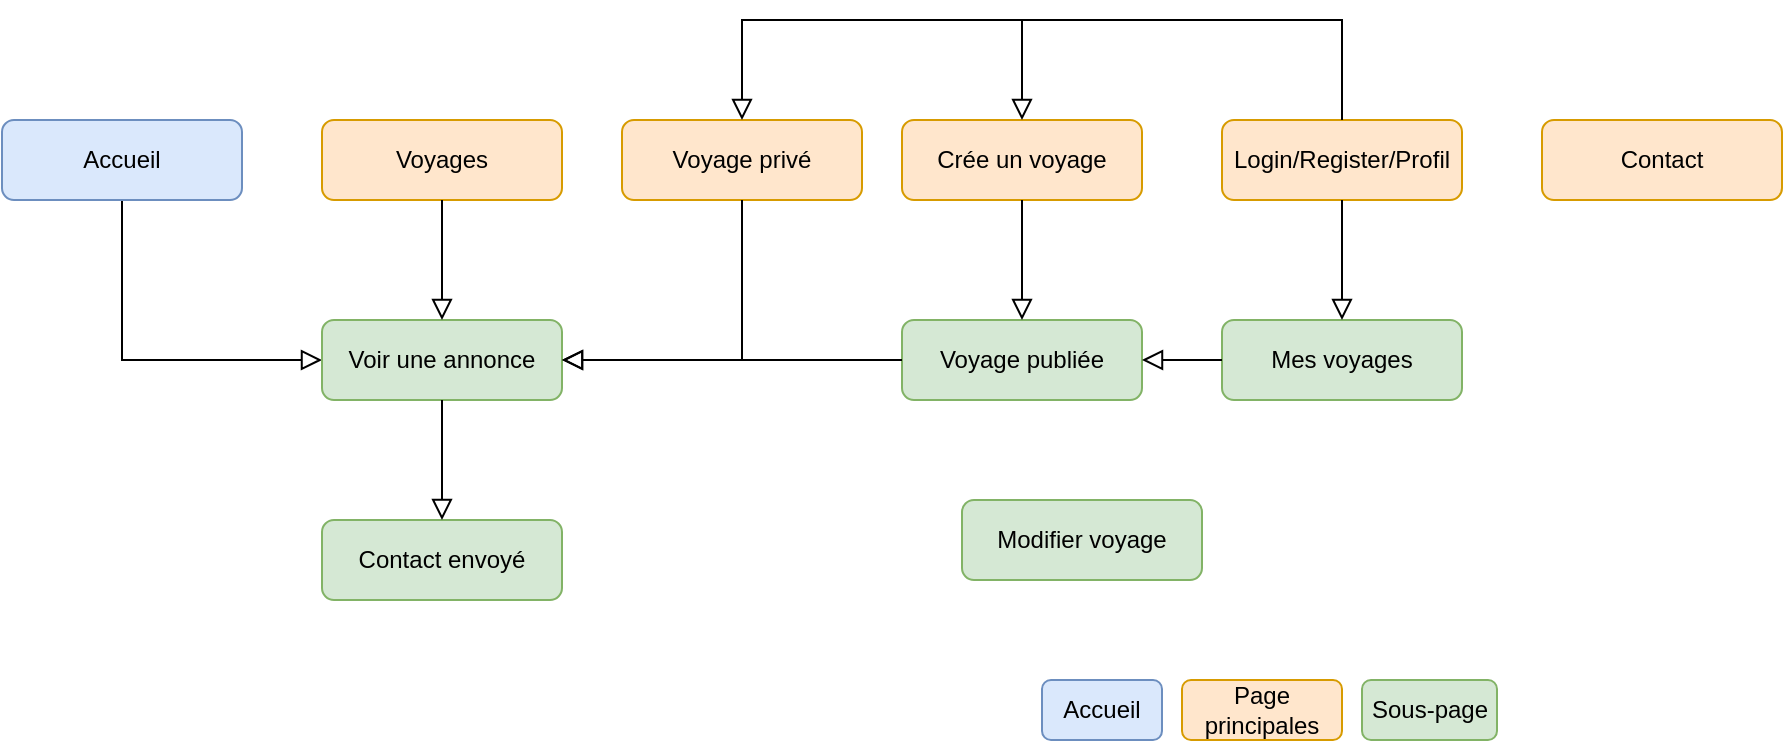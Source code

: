 <mxfile version="14.3.0" type="device"><diagram id="C5RBs43oDa-KdzZeNtuy" name="Page-1"><mxGraphModel dx="1422" dy="794" grid="1" gridSize="10" guides="1" tooltips="1" connect="1" arrows="1" fold="1" page="1" pageScale="1" pageWidth="827" pageHeight="1169" math="0" shadow="0"><root><mxCell id="WIyWlLk6GJQsqaUBKTNV-0"/><mxCell id="WIyWlLk6GJQsqaUBKTNV-1" parent="WIyWlLk6GJQsqaUBKTNV-0"/><mxCell id="WIyWlLk6GJQsqaUBKTNV-2" value="" style="rounded=0;html=1;jettySize=auto;orthogonalLoop=1;fontSize=11;endArrow=block;endFill=0;endSize=8;strokeWidth=1;shadow=0;labelBackgroundColor=none;edgeStyle=orthogonalEdgeStyle;entryX=0;entryY=0.5;entryDx=0;entryDy=0;exitX=0.5;exitY=1;exitDx=0;exitDy=0;" parent="WIyWlLk6GJQsqaUBKTNV-1" source="WIyWlLk6GJQsqaUBKTNV-3" target="WIyWlLk6GJQsqaUBKTNV-7" edge="1"><mxGeometry relative="1" as="geometry"><mxPoint x="220" y="170" as="targetPoint"/></mxGeometry></mxCell><mxCell id="WIyWlLk6GJQsqaUBKTNV-3" value="Accueil" style="rounded=1;whiteSpace=wrap;html=1;fontSize=12;glass=0;strokeWidth=1;shadow=0;fillColor=#dae8fc;strokeColor=#6c8ebf;" parent="WIyWlLk6GJQsqaUBKTNV-1" vertex="1"><mxGeometry x="20" y="160" width="120" height="40" as="geometry"/></mxCell><mxCell id="WIyWlLk6GJQsqaUBKTNV-7" value="Voir une annonce" style="rounded=1;whiteSpace=wrap;html=1;fontSize=12;glass=0;strokeWidth=1;shadow=0;fillColor=#d5e8d4;strokeColor=#82b366;" parent="WIyWlLk6GJQsqaUBKTNV-1" vertex="1"><mxGeometry x="180" y="260" width="120" height="40" as="geometry"/></mxCell><mxCell id="WIyWlLk6GJQsqaUBKTNV-11" value="Crée un voyage" style="rounded=1;whiteSpace=wrap;html=1;fontSize=12;glass=0;strokeWidth=1;shadow=0;fillColor=#ffe6cc;strokeColor=#d79b00;" parent="WIyWlLk6GJQsqaUBKTNV-1" vertex="1"><mxGeometry x="470" y="160" width="120" height="40" as="geometry"/></mxCell><mxCell id="WIyWlLk6GJQsqaUBKTNV-12" value="Voyages" style="rounded=1;whiteSpace=wrap;html=1;fontSize=12;glass=0;strokeWidth=1;shadow=0;fillColor=#ffe6cc;strokeColor=#d79b00;" parent="WIyWlLk6GJQsqaUBKTNV-1" vertex="1"><mxGeometry x="180" y="160" width="120" height="40" as="geometry"/></mxCell><mxCell id="70pWncuN7qYLq3eaQ-TH-0" value="Login/Register/Profil" style="rounded=1;whiteSpace=wrap;html=1;fontSize=12;glass=0;strokeWidth=1;shadow=0;fillColor=#ffe6cc;strokeColor=#d79b00;" parent="WIyWlLk6GJQsqaUBKTNV-1" vertex="1"><mxGeometry x="630" y="160" width="120" height="40" as="geometry"/></mxCell><mxCell id="70pWncuN7qYLq3eaQ-TH-1" value="Contact" style="rounded=1;whiteSpace=wrap;html=1;fontSize=12;glass=0;strokeWidth=1;shadow=0;fillColor=#ffe6cc;strokeColor=#d79b00;" parent="WIyWlLk6GJQsqaUBKTNV-1" vertex="1"><mxGeometry x="790" y="160" width="120" height="40" as="geometry"/></mxCell><mxCell id="70pWncuN7qYLq3eaQ-TH-2" value="Voyage publiée" style="rounded=1;whiteSpace=wrap;html=1;fontSize=12;glass=0;strokeWidth=1;shadow=0;fillColor=#d5e8d4;strokeColor=#82b366;" parent="WIyWlLk6GJQsqaUBKTNV-1" vertex="1"><mxGeometry x="470" y="260" width="120" height="40" as="geometry"/></mxCell><mxCell id="70pWncuN7qYLq3eaQ-TH-3" value="Mes voyages" style="rounded=1;whiteSpace=wrap;html=1;fontSize=12;glass=0;strokeWidth=1;shadow=0;fillColor=#d5e8d4;strokeColor=#82b366;" parent="WIyWlLk6GJQsqaUBKTNV-1" vertex="1"><mxGeometry x="630" y="260" width="120" height="40" as="geometry"/></mxCell><mxCell id="70pWncuN7qYLq3eaQ-TH-4" value="" style="rounded=0;html=1;jettySize=auto;orthogonalLoop=1;fontSize=11;endArrow=block;endFill=0;endSize=8;strokeWidth=1;shadow=0;labelBackgroundColor=none;edgeStyle=orthogonalEdgeStyle;entryX=0.5;entryY=0;entryDx=0;entryDy=0;exitX=0.5;exitY=1;exitDx=0;exitDy=0;" parent="WIyWlLk6GJQsqaUBKTNV-1" source="WIyWlLk6GJQsqaUBKTNV-12" target="WIyWlLk6GJQsqaUBKTNV-7" edge="1"><mxGeometry relative="1" as="geometry"><mxPoint x="240" y="230" as="sourcePoint"/><mxPoint x="340" y="310" as="targetPoint"/></mxGeometry></mxCell><mxCell id="70pWncuN7qYLq3eaQ-TH-5" value="" style="rounded=0;html=1;jettySize=auto;orthogonalLoop=1;fontSize=11;endArrow=block;endFill=0;endSize=8;strokeWidth=1;shadow=0;labelBackgroundColor=none;edgeStyle=orthogonalEdgeStyle;exitX=0.5;exitY=1;exitDx=0;exitDy=0;entryX=0.5;entryY=0;entryDx=0;entryDy=0;" parent="WIyWlLk6GJQsqaUBKTNV-1" source="WIyWlLk6GJQsqaUBKTNV-11" target="70pWncuN7qYLq3eaQ-TH-2" edge="1"><mxGeometry relative="1" as="geometry"><mxPoint x="380" y="210" as="sourcePoint"/><mxPoint x="530" y="250" as="targetPoint"/><Array as="points"><mxPoint x="530" y="240"/><mxPoint x="530" y="240"/></Array></mxGeometry></mxCell><mxCell id="70pWncuN7qYLq3eaQ-TH-7" value="" style="rounded=0;html=1;jettySize=auto;orthogonalLoop=1;fontSize=11;endArrow=block;endFill=0;endSize=8;strokeWidth=1;shadow=0;labelBackgroundColor=none;edgeStyle=orthogonalEdgeStyle;entryX=0.5;entryY=0;entryDx=0;entryDy=0;exitX=0.5;exitY=1;exitDx=0;exitDy=0;" parent="WIyWlLk6GJQsqaUBKTNV-1" source="70pWncuN7qYLq3eaQ-TH-0" target="70pWncuN7qYLq3eaQ-TH-3" edge="1"><mxGeometry relative="1" as="geometry"><mxPoint x="380" y="210" as="sourcePoint"/><mxPoint x="380" y="270" as="targetPoint"/></mxGeometry></mxCell><mxCell id="70pWncuN7qYLq3eaQ-TH-8" value="" style="rounded=0;html=1;jettySize=auto;orthogonalLoop=1;fontSize=11;endArrow=block;endFill=0;endSize=8;strokeWidth=1;shadow=0;labelBackgroundColor=none;edgeStyle=orthogonalEdgeStyle;entryX=0.5;entryY=0;entryDx=0;entryDy=0;exitX=0.5;exitY=0;exitDx=0;exitDy=0;" parent="WIyWlLk6GJQsqaUBKTNV-1" source="70pWncuN7qYLq3eaQ-TH-0" target="WIyWlLk6GJQsqaUBKTNV-11" edge="1"><mxGeometry relative="1" as="geometry"><mxPoint x="570" y="77" as="sourcePoint"/><mxPoint x="570" y="137" as="targetPoint"/><Array as="points"><mxPoint x="560" y="110"/><mxPoint x="400" y="110"/></Array></mxGeometry></mxCell><mxCell id="70pWncuN7qYLq3eaQ-TH-9" value="Sous-page" style="rounded=1;whiteSpace=wrap;html=1;fontSize=12;glass=0;strokeWidth=1;shadow=0;fillColor=#d5e8d4;strokeColor=#82b366;" parent="WIyWlLk6GJQsqaUBKTNV-1" vertex="1"><mxGeometry x="700" y="440" width="67.5" height="30" as="geometry"/></mxCell><mxCell id="70pWncuN7qYLq3eaQ-TH-10" value="Page principales" style="rounded=1;whiteSpace=wrap;html=1;fontSize=12;glass=0;strokeWidth=1;shadow=0;fillColor=#ffe6cc;strokeColor=#d79b00;" parent="WIyWlLk6GJQsqaUBKTNV-1" vertex="1"><mxGeometry x="610" y="440" width="80" height="30" as="geometry"/></mxCell><mxCell id="70pWncuN7qYLq3eaQ-TH-11" value="Accueil" style="rounded=1;whiteSpace=wrap;html=1;fontSize=12;glass=0;strokeWidth=1;shadow=0;fillColor=#dae8fc;strokeColor=#6c8ebf;" parent="WIyWlLk6GJQsqaUBKTNV-1" vertex="1"><mxGeometry x="540" y="440" width="60" height="30" as="geometry"/></mxCell><mxCell id="70pWncuN7qYLq3eaQ-TH-13" value="" style="rounded=0;html=1;jettySize=auto;orthogonalLoop=1;fontSize=11;endArrow=block;endFill=0;endSize=8;strokeWidth=1;shadow=0;labelBackgroundColor=none;edgeStyle=orthogonalEdgeStyle;exitX=0;exitY=0.5;exitDx=0;exitDy=0;entryX=1;entryY=0.5;entryDx=0;entryDy=0;" parent="WIyWlLk6GJQsqaUBKTNV-1" source="70pWncuN7qYLq3eaQ-TH-2" target="WIyWlLk6GJQsqaUBKTNV-7" edge="1"><mxGeometry relative="1" as="geometry"><mxPoint x="410" y="210" as="sourcePoint"/><mxPoint x="410" y="270" as="targetPoint"/><Array as="points"/></mxGeometry></mxCell><mxCell id="70pWncuN7qYLq3eaQ-TH-14" value="" style="rounded=0;html=1;jettySize=auto;orthogonalLoop=1;fontSize=11;endArrow=block;endFill=0;endSize=8;strokeWidth=1;shadow=0;labelBackgroundColor=none;edgeStyle=orthogonalEdgeStyle;exitX=0;exitY=0.5;exitDx=0;exitDy=0;entryX=1;entryY=0.5;entryDx=0;entryDy=0;" parent="WIyWlLk6GJQsqaUBKTNV-1" source="70pWncuN7qYLq3eaQ-TH-3" target="70pWncuN7qYLq3eaQ-TH-2" edge="1"><mxGeometry relative="1" as="geometry"><mxPoint x="493" y="265" as="sourcePoint"/><mxPoint x="453" y="265" as="targetPoint"/><Array as="points"/></mxGeometry></mxCell><mxCell id="70pWncuN7qYLq3eaQ-TH-15" value="Contact envoyé" style="rounded=1;whiteSpace=wrap;html=1;fontSize=12;glass=0;strokeWidth=1;shadow=0;fillColor=#d5e8d4;strokeColor=#82b366;" parent="WIyWlLk6GJQsqaUBKTNV-1" vertex="1"><mxGeometry x="180" y="360" width="120" height="40" as="geometry"/></mxCell><mxCell id="70pWncuN7qYLq3eaQ-TH-16" value="" style="rounded=0;html=1;jettySize=auto;orthogonalLoop=1;fontSize=11;endArrow=block;endFill=0;endSize=8;strokeWidth=1;shadow=0;labelBackgroundColor=none;edgeStyle=orthogonalEdgeStyle;entryX=0.5;entryY=0;entryDx=0;entryDy=0;exitX=0.5;exitY=1;exitDx=0;exitDy=0;" parent="WIyWlLk6GJQsqaUBKTNV-1" source="WIyWlLk6GJQsqaUBKTNV-7" target="70pWncuN7qYLq3eaQ-TH-15" edge="1"><mxGeometry relative="1" as="geometry"><mxPoint x="250" y="210" as="sourcePoint"/><mxPoint x="250" y="270" as="targetPoint"/></mxGeometry></mxCell><mxCell id="70pWncuN7qYLq3eaQ-TH-17" value="Modifier voyage" style="rounded=1;whiteSpace=wrap;html=1;fontSize=12;glass=0;strokeWidth=1;shadow=0;fillColor=#d5e8d4;strokeColor=#82b366;" parent="WIyWlLk6GJQsqaUBKTNV-1" vertex="1"><mxGeometry x="500" y="350" width="120" height="40" as="geometry"/></mxCell><mxCell id="70pWncuN7qYLq3eaQ-TH-18" value="Voyage privé" style="rounded=1;whiteSpace=wrap;html=1;fontSize=12;glass=0;strokeWidth=1;shadow=0;fillColor=#ffe6cc;strokeColor=#d79b00;" parent="WIyWlLk6GJQsqaUBKTNV-1" vertex="1"><mxGeometry x="330" y="160" width="120" height="40" as="geometry"/></mxCell><mxCell id="rWi0c6DNUZlyEUdcilqE-0" value="" style="rounded=0;html=1;jettySize=auto;orthogonalLoop=1;fontSize=11;endArrow=block;endFill=0;endSize=8;strokeWidth=1;shadow=0;labelBackgroundColor=none;edgeStyle=orthogonalEdgeStyle;entryX=0.5;entryY=0;entryDx=0;entryDy=0;exitX=0.5;exitY=0;exitDx=0;exitDy=0;" edge="1" parent="WIyWlLk6GJQsqaUBKTNV-1" source="70pWncuN7qYLq3eaQ-TH-0" target="70pWncuN7qYLq3eaQ-TH-18"><mxGeometry relative="1" as="geometry"><mxPoint x="700" y="170" as="sourcePoint"/><mxPoint x="540" y="170" as="targetPoint"/><Array as="points"><mxPoint x="690" y="110"/><mxPoint x="390" y="110"/></Array></mxGeometry></mxCell><mxCell id="rWi0c6DNUZlyEUdcilqE-2" value="" style="rounded=0;html=1;jettySize=auto;orthogonalLoop=1;fontSize=11;endArrow=block;endFill=0;endSize=8;strokeWidth=1;shadow=0;labelBackgroundColor=none;edgeStyle=orthogonalEdgeStyle;exitX=0.5;exitY=1;exitDx=0;exitDy=0;entryX=1;entryY=0.5;entryDx=0;entryDy=0;" edge="1" parent="WIyWlLk6GJQsqaUBKTNV-1" source="70pWncuN7qYLq3eaQ-TH-18" target="WIyWlLk6GJQsqaUBKTNV-7"><mxGeometry relative="1" as="geometry"><mxPoint x="480" y="290" as="sourcePoint"/><mxPoint x="310" y="290" as="targetPoint"/><Array as="points"/></mxGeometry></mxCell></root></mxGraphModel></diagram></mxfile>